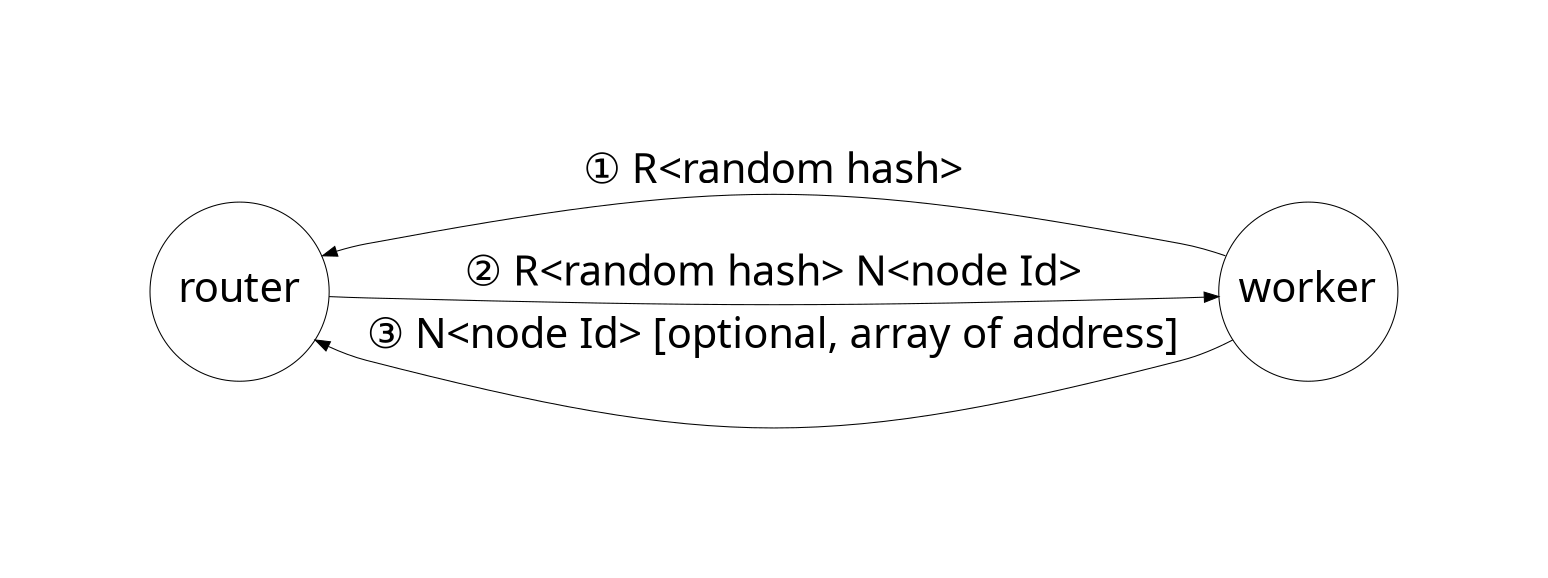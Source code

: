 digraph G {
  rankdir=LR;
  pad=1;

  graph [ fontname="HelveticaNeue-Thin", fontcolor=black, fontsize=20 ];
  node [ fontname="HelveticaNeue-Thin", fontcolor=black, fontsize=20, penwidth=0.5 shape=circle, fixedsize=true, width=1.2, height=1.2 ];
  edge [ fontname="HelveticaNeue-Thin", fontcolor=black, fontsize=20, penwidth=0.5 splines=line, arrowsize=0.7 ];

  {
    router -> worker [label="① R<random hash>" dir="back"];
    router -> worker [label="② R<random hash> N<node Id>"];
    router -> worker [label="③ N<node Id> [optional, array of address]" dir="back"];
  }
} 
